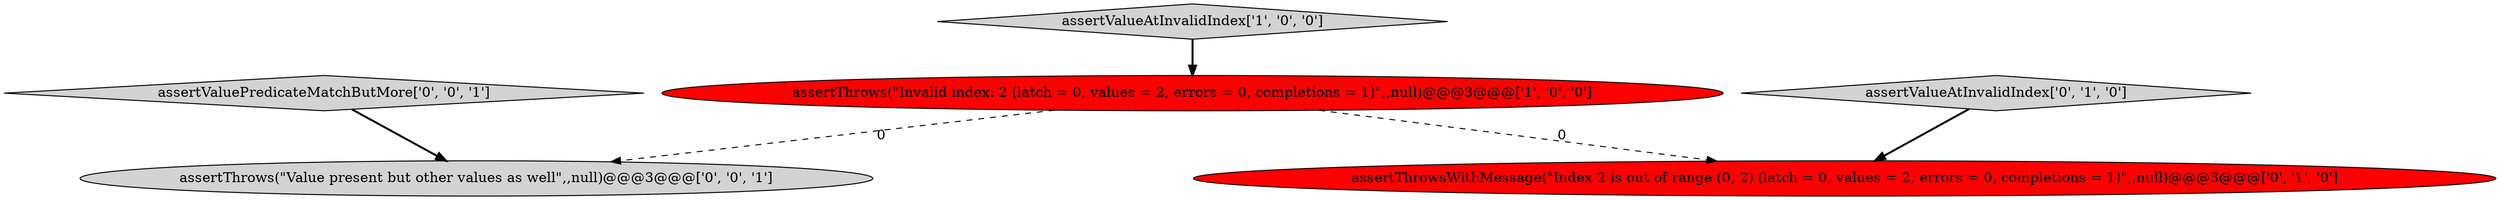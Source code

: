 digraph {
5 [style = filled, label = "assertValuePredicateMatchButMore['0', '0', '1']", fillcolor = lightgray, shape = diamond image = "AAA0AAABBB3BBB"];
2 [style = filled, label = "assertThrowsWithMessage(\"Index 2 is out of range (0, 2) (latch = 0, values = 2, errors = 0, completions = 1)\",,null)@@@3@@@['0', '1', '0']", fillcolor = red, shape = ellipse image = "AAA1AAABBB2BBB"];
1 [style = filled, label = "assertThrows(\"Invalid index: 2 (latch = 0, values = 2, errors = 0, completions = 1)\",,null)@@@3@@@['1', '0', '0']", fillcolor = red, shape = ellipse image = "AAA1AAABBB1BBB"];
3 [style = filled, label = "assertValueAtInvalidIndex['0', '1', '0']", fillcolor = lightgray, shape = diamond image = "AAA0AAABBB2BBB"];
0 [style = filled, label = "assertValueAtInvalidIndex['1', '0', '0']", fillcolor = lightgray, shape = diamond image = "AAA0AAABBB1BBB"];
4 [style = filled, label = "assertThrows(\"Value present but other values as well\",,null)@@@3@@@['0', '0', '1']", fillcolor = lightgray, shape = ellipse image = "AAA0AAABBB3BBB"];
1->4 [style = dashed, label="0"];
1->2 [style = dashed, label="0"];
3->2 [style = bold, label=""];
0->1 [style = bold, label=""];
5->4 [style = bold, label=""];
}
